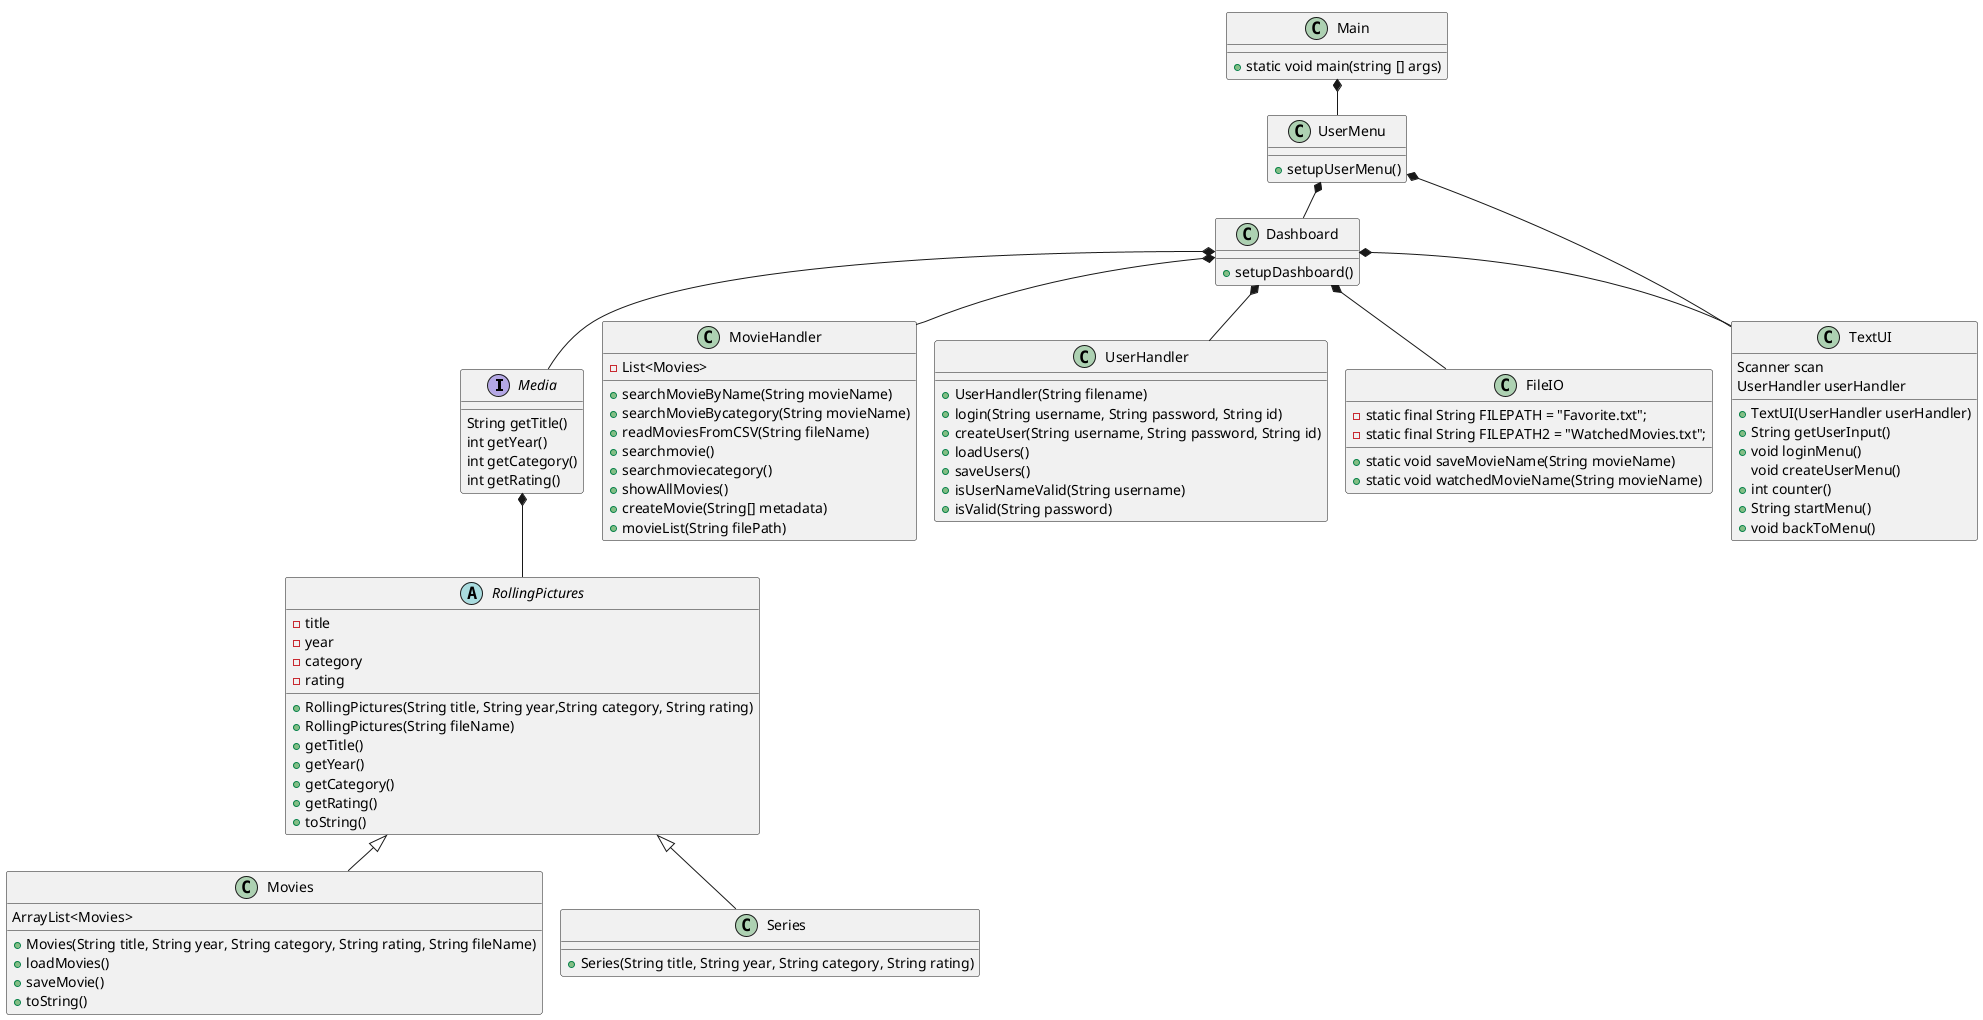 @startuml
'https://plantuml.com/class-diagram
!pragma layout smetana

interface Media
class Main
class Movies
class Series
class UserMenu
class Dashboard
class MovieHandler
class UserHandler
abstract RollingPictures


class TextUI
class FileIO


Media : String getTitle()
Media : int getYear()
Media : int getCategory()
Media : int getRating()

Main : + static void main(string [] args)

Movies : ArrayList<Movies>
Movies : + Movies(String title, String year, String category, String rating, String fileName)
Movies : + loadMovies()
Movies : + saveMovie()
Movies : + toString()

Series : + Series(String title, String year, String category, String rating)

UserMenu : + setupUserMenu()

Dashboard : + setupDashboard()

MovieHandler : - List<Movies>
MovieHandler : + searchMovieByName(String movieName)
MovieHandler : + searchMovieBycategory(String movieName)
MovieHandler : + readMoviesFromCSV(String fileName)
MovieHandler : + searchmovie()
MovieHandler : + searchmoviecategory()
MovieHandler : + showAllMovies()
MovieHandler : + createMovie(String[] metadata)
MovieHandler : + movieList(String filePath)

UserHandler : + UserHandler(String filename)
UserHandler : + login(String username, String password, String id)
UserHandler : + createUser(String username, String password, String id)
UserHandler : + loadUsers()
UserHandler : + saveUsers()
UserHandler : + isUserNameValid(String username)
UserHandler : + isValid(String password)

RollingPictures : - title
RollingPictures : - year
RollingPictures : - category
RollingPictures : - rating
RollingPictures : + RollingPictures(String title, String year,String category, String rating)
RollingPictures : + RollingPictures(String fileName)
RollingPictures : + getTitle()
RollingPictures : + getYear()
RollingPictures : + getCategory()
RollingPictures : + getRating()
RollingPictures : + toString()

Main *-- UserMenu
UserMenu *-- Dashboard
Dashboard *--Media
Dashboard *-- UserHandler
Dashboard *-- MovieHandler
Media *-- RollingPictures

RollingPictures <|-- Movies
RollingPictures <|-- Series

Dashboard *-- TextUI
UserMenu *-- TextUI

TextUI : Scanner scan
TextUI : UserHandler userHandler

TextUI : + TextUI(UserHandler userHandler)
TextUI : + String getUserInput()
TextUI : + void loginMenu()
TextUI : void createUserMenu()
TextUI : + int counter()
TextUI : + String startMenu()
TextUI : + void backToMenu()

Dashboard *-- FileIO

FileIO : - static final String FILEPATH = "Favorite.txt";
FileIO : - static final String FILEPATH2 = "WatchedMovies.txt";
FileIO : + static void saveMovieName(String movieName)
FileIO : + static void watchedMovieName(String movieName)


@enduml